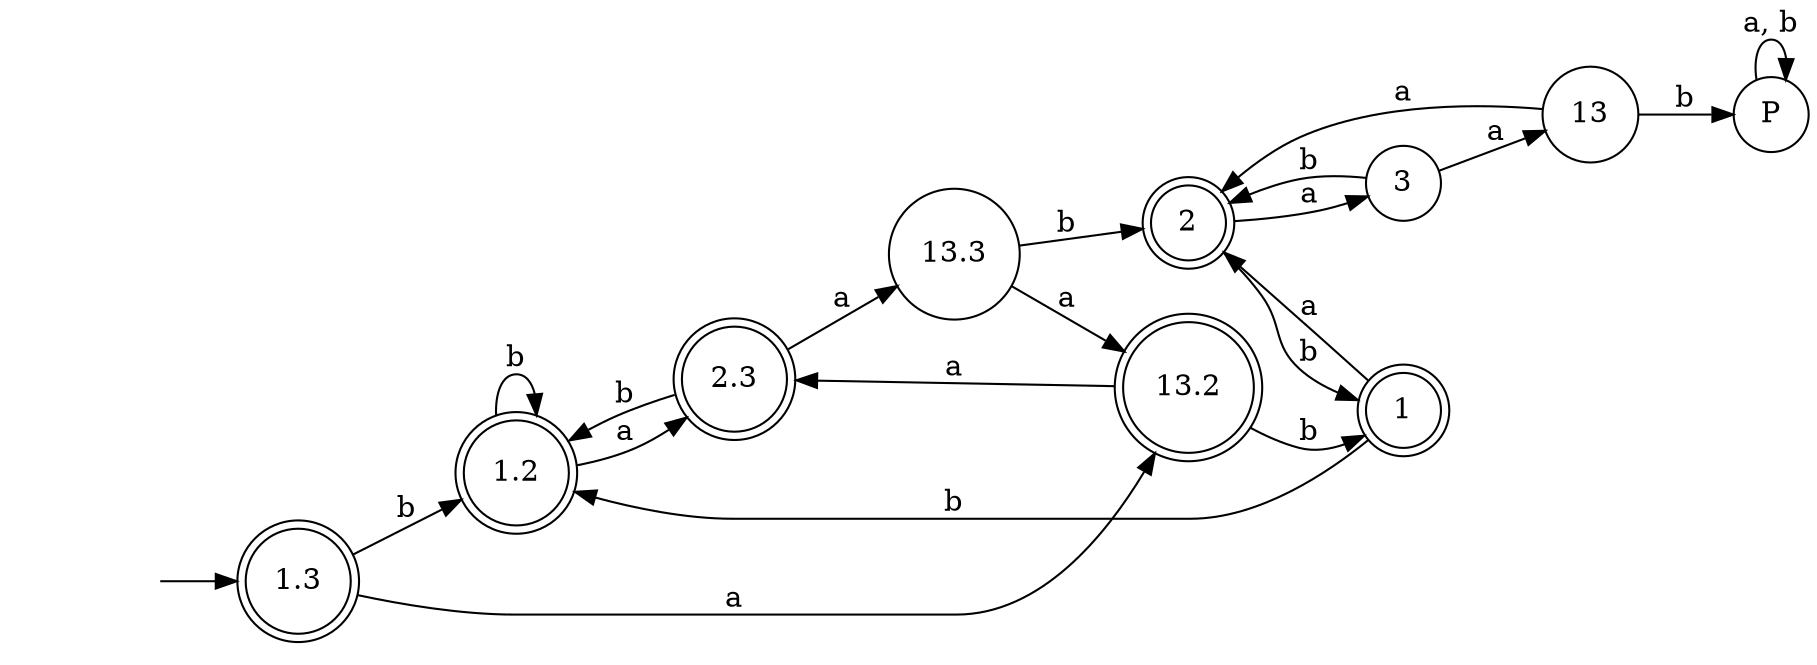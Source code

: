 digraph finite_state_machine { rankdir=LR
	node [shape=doublecircle]
	1.3
	1.2
	1.2
	2.3
	2
	1
	13.2

	node [shape=circle]
	fake0 [style=invisible]
	fake0 -> 1.3

	1.3 -> 13.2 [label="a"] 
	1.3 -> 1.2 [label="b"] 
	1.2 -> 2.3 [label="a"] 
	1.2 -> 1.2 [label="b"] 
	2.3 -> 13.3 [label="a"] 
	2.3 -> 1.2 [label="b"] 
	13.3 -> 13.2 [label="a"] 
	13.3 -> 2 [label="b"] 
	2 -> 1 [label="b"] 
	2 -> 3 [label="a"] 
	3 -> 2 [label="b"] 
	3 -> 13 [label="a"] 
	13 -> 2 [label="a"] 
	13 -> P [label="b"] 
	1 -> 2 [label="a"] 
	1 -> 1.2 [label="b"] 
	13.2 -> 2.3 [label="a"] 
	13.2 -> 1 [label="b"] 
	P -> P [label="a, b"] 
}
